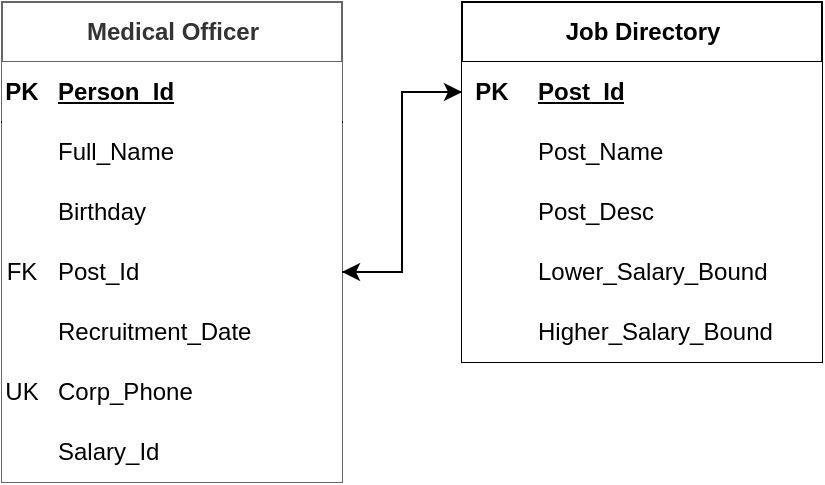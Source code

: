 <mxfile version="22.0.8" type="github">
  <diagram name="Страница — 1" id="zKT96YWZ9PQ_qWa-ZhKY">
    <mxGraphModel dx="481" dy="295" grid="1" gridSize="10" guides="1" tooltips="1" connect="1" arrows="1" fold="1" page="1" pageScale="1" pageWidth="827" pageHeight="1169" math="0" shadow="0">
      <root>
        <mxCell id="0" />
        <mxCell id="1" parent="0" />
        <mxCell id="txozZoUYV2aXUl3buHgu-1" value="Medical Officer" style="shape=table;startSize=30;container=1;collapsible=1;childLayout=tableLayout;fixedRows=1;rowLines=0;fontStyle=1;align=center;resizeLast=1;html=1;fillColor=#ffffff;strokeColor=#666666;fontColor=#333333;" vertex="1" parent="1">
          <mxGeometry x="300" y="270" width="170" height="240" as="geometry" />
        </mxCell>
        <mxCell id="txozZoUYV2aXUl3buHgu-2" value="" style="shape=tableRow;horizontal=0;startSize=0;swimlaneHead=0;swimlaneBody=0;fillColor=none;collapsible=0;dropTarget=0;points=[[0,0.5],[1,0.5]];portConstraint=eastwest;top=0;left=0;right=0;bottom=1;" vertex="1" parent="txozZoUYV2aXUl3buHgu-1">
          <mxGeometry y="30" width="170" height="30" as="geometry" />
        </mxCell>
        <mxCell id="txozZoUYV2aXUl3buHgu-3" value="PK" style="shape=partialRectangle;connectable=0;top=0;left=0;bottom=0;right=0;fontStyle=1;overflow=hidden;whiteSpace=wrap;html=1;" vertex="1" parent="txozZoUYV2aXUl3buHgu-2">
          <mxGeometry width="20" height="30" as="geometry">
            <mxRectangle width="20" height="30" as="alternateBounds" />
          </mxGeometry>
        </mxCell>
        <mxCell id="txozZoUYV2aXUl3buHgu-4" value="Person_Id" style="shape=partialRectangle;connectable=0;top=0;left=0;bottom=0;right=0;align=left;spacingLeft=6;fontStyle=5;overflow=hidden;whiteSpace=wrap;html=1;strokeWidth=4;perimeterSpacing=2;" vertex="1" parent="txozZoUYV2aXUl3buHgu-2">
          <mxGeometry x="20" width="150" height="30" as="geometry">
            <mxRectangle width="150" height="30" as="alternateBounds" />
          </mxGeometry>
        </mxCell>
        <mxCell id="txozZoUYV2aXUl3buHgu-5" value="" style="shape=tableRow;horizontal=0;startSize=0;swimlaneHead=0;swimlaneBody=0;fillColor=none;collapsible=0;dropTarget=0;points=[[0,0.5],[1,0.5]];portConstraint=eastwest;top=0;left=0;right=0;bottom=0;" vertex="1" parent="txozZoUYV2aXUl3buHgu-1">
          <mxGeometry y="60" width="170" height="30" as="geometry" />
        </mxCell>
        <mxCell id="txozZoUYV2aXUl3buHgu-6" value="" style="shape=partialRectangle;connectable=0;top=0;left=0;bottom=0;right=0;editable=1;overflow=hidden;whiteSpace=wrap;html=1;" vertex="1" parent="txozZoUYV2aXUl3buHgu-5">
          <mxGeometry width="20" height="30" as="geometry">
            <mxRectangle width="20" height="30" as="alternateBounds" />
          </mxGeometry>
        </mxCell>
        <mxCell id="txozZoUYV2aXUl3buHgu-7" value="Full_Name" style="shape=partialRectangle;connectable=0;top=0;left=0;bottom=0;right=0;align=left;spacingLeft=6;overflow=hidden;whiteSpace=wrap;html=1;" vertex="1" parent="txozZoUYV2aXUl3buHgu-5">
          <mxGeometry x="20" width="150" height="30" as="geometry">
            <mxRectangle width="150" height="30" as="alternateBounds" />
          </mxGeometry>
        </mxCell>
        <mxCell id="txozZoUYV2aXUl3buHgu-8" value="" style="shape=tableRow;horizontal=0;startSize=0;swimlaneHead=0;swimlaneBody=0;fillColor=none;collapsible=0;dropTarget=0;points=[[0,0.5],[1,0.5]];portConstraint=eastwest;top=0;left=0;right=0;bottom=0;" vertex="1" parent="txozZoUYV2aXUl3buHgu-1">
          <mxGeometry y="90" width="170" height="30" as="geometry" />
        </mxCell>
        <mxCell id="txozZoUYV2aXUl3buHgu-9" value="" style="shape=partialRectangle;connectable=0;top=0;left=0;bottom=0;right=0;editable=1;overflow=hidden;whiteSpace=wrap;html=1;" vertex="1" parent="txozZoUYV2aXUl3buHgu-8">
          <mxGeometry width="20" height="30" as="geometry">
            <mxRectangle width="20" height="30" as="alternateBounds" />
          </mxGeometry>
        </mxCell>
        <mxCell id="txozZoUYV2aXUl3buHgu-10" value="Birthday" style="shape=partialRectangle;connectable=0;top=0;left=0;bottom=0;right=0;align=left;spacingLeft=6;overflow=hidden;whiteSpace=wrap;html=1;" vertex="1" parent="txozZoUYV2aXUl3buHgu-8">
          <mxGeometry x="20" width="150" height="30" as="geometry">
            <mxRectangle width="150" height="30" as="alternateBounds" />
          </mxGeometry>
        </mxCell>
        <mxCell id="txozZoUYV2aXUl3buHgu-11" value="" style="shape=tableRow;horizontal=0;startSize=0;swimlaneHead=0;swimlaneBody=0;fillColor=none;collapsible=0;dropTarget=0;points=[[0,0.5],[1,0.5]];portConstraint=eastwest;top=0;left=0;right=0;bottom=0;strokeColor=#000000;" vertex="1" parent="txozZoUYV2aXUl3buHgu-1">
          <mxGeometry y="120" width="170" height="30" as="geometry" />
        </mxCell>
        <mxCell id="txozZoUYV2aXUl3buHgu-12" value="FK" style="shape=partialRectangle;connectable=0;top=0;left=0;bottom=0;right=0;editable=1;overflow=hidden;whiteSpace=wrap;html=1;" vertex="1" parent="txozZoUYV2aXUl3buHgu-11">
          <mxGeometry width="20" height="30" as="geometry">
            <mxRectangle width="20" height="30" as="alternateBounds" />
          </mxGeometry>
        </mxCell>
        <mxCell id="txozZoUYV2aXUl3buHgu-13" value="Post_Id" style="shape=partialRectangle;connectable=0;top=0;left=0;bottom=0;right=0;align=left;spacingLeft=6;overflow=hidden;whiteSpace=wrap;html=1;" vertex="1" parent="txozZoUYV2aXUl3buHgu-11">
          <mxGeometry x="20" width="150" height="30" as="geometry">
            <mxRectangle width="150" height="30" as="alternateBounds" />
          </mxGeometry>
        </mxCell>
        <mxCell id="txozZoUYV2aXUl3buHgu-18" style="shape=tableRow;horizontal=0;startSize=0;swimlaneHead=0;swimlaneBody=0;fillColor=none;collapsible=0;dropTarget=0;points=[[0,0.5],[1,0.5]];portConstraint=eastwest;top=0;left=0;right=0;bottom=0;strokeColor=#000000;" vertex="1" parent="txozZoUYV2aXUl3buHgu-1">
          <mxGeometry y="150" width="170" height="30" as="geometry" />
        </mxCell>
        <mxCell id="txozZoUYV2aXUl3buHgu-19" style="shape=partialRectangle;connectable=0;top=0;left=0;bottom=0;right=0;editable=1;overflow=hidden;whiteSpace=wrap;html=1;" vertex="1" parent="txozZoUYV2aXUl3buHgu-18">
          <mxGeometry width="20" height="30" as="geometry">
            <mxRectangle width="20" height="30" as="alternateBounds" />
          </mxGeometry>
        </mxCell>
        <mxCell id="txozZoUYV2aXUl3buHgu-20" value="Recruitment_Date" style="shape=partialRectangle;connectable=0;top=0;left=0;bottom=0;right=0;align=left;spacingLeft=6;overflow=hidden;whiteSpace=wrap;html=1;" vertex="1" parent="txozZoUYV2aXUl3buHgu-18">
          <mxGeometry x="20" width="150" height="30" as="geometry">
            <mxRectangle width="150" height="30" as="alternateBounds" />
          </mxGeometry>
        </mxCell>
        <mxCell id="txozZoUYV2aXUl3buHgu-21" style="shape=tableRow;horizontal=0;startSize=0;swimlaneHead=0;swimlaneBody=0;fillColor=none;collapsible=0;dropTarget=0;points=[[0,0.5],[1,0.5]];portConstraint=eastwest;top=0;left=0;right=0;bottom=0;strokeColor=#000000;" vertex="1" parent="txozZoUYV2aXUl3buHgu-1">
          <mxGeometry y="180" width="170" height="30" as="geometry" />
        </mxCell>
        <mxCell id="txozZoUYV2aXUl3buHgu-22" value="UK" style="shape=partialRectangle;connectable=0;top=0;left=0;bottom=0;right=0;editable=1;overflow=hidden;whiteSpace=wrap;html=1;" vertex="1" parent="txozZoUYV2aXUl3buHgu-21">
          <mxGeometry width="20" height="30" as="geometry">
            <mxRectangle width="20" height="30" as="alternateBounds" />
          </mxGeometry>
        </mxCell>
        <mxCell id="txozZoUYV2aXUl3buHgu-23" value="Corp_Phone" style="shape=partialRectangle;connectable=0;top=0;left=0;bottom=0;right=0;align=left;spacingLeft=6;overflow=hidden;whiteSpace=wrap;html=1;" vertex="1" parent="txozZoUYV2aXUl3buHgu-21">
          <mxGeometry x="20" width="150" height="30" as="geometry">
            <mxRectangle width="150" height="30" as="alternateBounds" />
          </mxGeometry>
        </mxCell>
        <mxCell id="txozZoUYV2aXUl3buHgu-24" style="shape=tableRow;horizontal=0;startSize=0;swimlaneHead=0;swimlaneBody=0;fillColor=none;collapsible=0;dropTarget=0;points=[[0,0.5],[1,0.5]];portConstraint=eastwest;top=0;left=0;right=0;bottom=0;strokeColor=#000000;" vertex="1" parent="txozZoUYV2aXUl3buHgu-1">
          <mxGeometry y="210" width="170" height="30" as="geometry" />
        </mxCell>
        <mxCell id="txozZoUYV2aXUl3buHgu-25" style="shape=partialRectangle;connectable=0;top=0;left=0;bottom=0;right=0;editable=1;overflow=hidden;whiteSpace=wrap;html=1;" vertex="1" parent="txozZoUYV2aXUl3buHgu-24">
          <mxGeometry width="20" height="30" as="geometry">
            <mxRectangle width="20" height="30" as="alternateBounds" />
          </mxGeometry>
        </mxCell>
        <mxCell id="txozZoUYV2aXUl3buHgu-26" value="Salary_Id" style="shape=partialRectangle;connectable=0;top=0;left=0;bottom=0;right=0;align=left;spacingLeft=6;overflow=hidden;whiteSpace=wrap;html=1;" vertex="1" parent="txozZoUYV2aXUl3buHgu-24">
          <mxGeometry x="20" width="150" height="30" as="geometry">
            <mxRectangle width="150" height="30" as="alternateBounds" />
          </mxGeometry>
        </mxCell>
        <mxCell id="txozZoUYV2aXUl3buHgu-30" value="Job Directory" style="shape=table;startSize=30;container=1;collapsible=1;childLayout=tableLayout;fixedRows=1;rowLines=0;fontStyle=1;align=center;resizeLast=1;html=1;" vertex="1" parent="1">
          <mxGeometry x="530" y="270" width="180" height="180" as="geometry" />
        </mxCell>
        <mxCell id="txozZoUYV2aXUl3buHgu-31" value="" style="shape=tableRow;horizontal=0;startSize=0;swimlaneHead=0;swimlaneBody=0;fillColor=none;collapsible=0;dropTarget=0;points=[[0,0.5],[1,0.5]];portConstraint=eastwest;top=0;left=0;right=0;bottom=1;" vertex="1" parent="txozZoUYV2aXUl3buHgu-30">
          <mxGeometry y="30" width="180" height="30" as="geometry" />
        </mxCell>
        <mxCell id="txozZoUYV2aXUl3buHgu-32" value="PK" style="shape=partialRectangle;connectable=0;top=0;left=0;bottom=0;right=0;fontStyle=1;overflow=hidden;whiteSpace=wrap;html=1;" vertex="1" parent="txozZoUYV2aXUl3buHgu-31">
          <mxGeometry width="30" height="30" as="geometry">
            <mxRectangle width="30" height="30" as="alternateBounds" />
          </mxGeometry>
        </mxCell>
        <mxCell id="txozZoUYV2aXUl3buHgu-33" value="Post_Id" style="shape=partialRectangle;connectable=0;top=0;left=0;bottom=0;right=0;align=left;spacingLeft=6;fontStyle=5;overflow=hidden;whiteSpace=wrap;html=1;" vertex="1" parent="txozZoUYV2aXUl3buHgu-31">
          <mxGeometry x="30" width="150" height="30" as="geometry">
            <mxRectangle width="150" height="30" as="alternateBounds" />
          </mxGeometry>
        </mxCell>
        <mxCell id="txozZoUYV2aXUl3buHgu-34" value="" style="shape=tableRow;horizontal=0;startSize=0;swimlaneHead=0;swimlaneBody=0;fillColor=none;collapsible=0;dropTarget=0;points=[[0,0.5],[1,0.5]];portConstraint=eastwest;top=0;left=0;right=0;bottom=0;" vertex="1" parent="txozZoUYV2aXUl3buHgu-30">
          <mxGeometry y="60" width="180" height="30" as="geometry" />
        </mxCell>
        <mxCell id="txozZoUYV2aXUl3buHgu-35" value="" style="shape=partialRectangle;connectable=0;top=0;left=0;bottom=0;right=0;editable=1;overflow=hidden;whiteSpace=wrap;html=1;" vertex="1" parent="txozZoUYV2aXUl3buHgu-34">
          <mxGeometry width="30" height="30" as="geometry">
            <mxRectangle width="30" height="30" as="alternateBounds" />
          </mxGeometry>
        </mxCell>
        <mxCell id="txozZoUYV2aXUl3buHgu-36" value="Post_Name" style="shape=partialRectangle;connectable=0;top=0;left=0;bottom=0;right=0;align=left;spacingLeft=6;overflow=hidden;whiteSpace=wrap;html=1;" vertex="1" parent="txozZoUYV2aXUl3buHgu-34">
          <mxGeometry x="30" width="150" height="30" as="geometry">
            <mxRectangle width="150" height="30" as="alternateBounds" />
          </mxGeometry>
        </mxCell>
        <mxCell id="txozZoUYV2aXUl3buHgu-37" value="" style="shape=tableRow;horizontal=0;startSize=0;swimlaneHead=0;swimlaneBody=0;fillColor=none;collapsible=0;dropTarget=0;points=[[0,0.5],[1,0.5]];portConstraint=eastwest;top=0;left=0;right=0;bottom=0;" vertex="1" parent="txozZoUYV2aXUl3buHgu-30">
          <mxGeometry y="90" width="180" height="30" as="geometry" />
        </mxCell>
        <mxCell id="txozZoUYV2aXUl3buHgu-38" value="" style="shape=partialRectangle;connectable=0;top=0;left=0;bottom=0;right=0;editable=1;overflow=hidden;whiteSpace=wrap;html=1;" vertex="1" parent="txozZoUYV2aXUl3buHgu-37">
          <mxGeometry width="30" height="30" as="geometry">
            <mxRectangle width="30" height="30" as="alternateBounds" />
          </mxGeometry>
        </mxCell>
        <mxCell id="txozZoUYV2aXUl3buHgu-39" value="Post_Desc" style="shape=partialRectangle;connectable=0;top=0;left=0;bottom=0;right=0;align=left;spacingLeft=6;overflow=hidden;whiteSpace=wrap;html=1;" vertex="1" parent="txozZoUYV2aXUl3buHgu-37">
          <mxGeometry x="30" width="150" height="30" as="geometry">
            <mxRectangle width="150" height="30" as="alternateBounds" />
          </mxGeometry>
        </mxCell>
        <mxCell id="txozZoUYV2aXUl3buHgu-40" value="" style="shape=tableRow;horizontal=0;startSize=0;swimlaneHead=0;swimlaneBody=0;fillColor=none;collapsible=0;dropTarget=0;points=[[0,0.5],[1,0.5]];portConstraint=eastwest;top=0;left=0;right=0;bottom=0;" vertex="1" parent="txozZoUYV2aXUl3buHgu-30">
          <mxGeometry y="120" width="180" height="30" as="geometry" />
        </mxCell>
        <mxCell id="txozZoUYV2aXUl3buHgu-41" value="" style="shape=partialRectangle;connectable=0;top=0;left=0;bottom=0;right=0;editable=1;overflow=hidden;whiteSpace=wrap;html=1;" vertex="1" parent="txozZoUYV2aXUl3buHgu-40">
          <mxGeometry width="30" height="30" as="geometry">
            <mxRectangle width="30" height="30" as="alternateBounds" />
          </mxGeometry>
        </mxCell>
        <mxCell id="txozZoUYV2aXUl3buHgu-42" value="Lower_Salary_Bound" style="shape=partialRectangle;connectable=0;top=0;left=0;bottom=0;right=0;align=left;spacingLeft=6;overflow=hidden;whiteSpace=wrap;html=1;" vertex="1" parent="txozZoUYV2aXUl3buHgu-40">
          <mxGeometry x="30" width="150" height="30" as="geometry">
            <mxRectangle width="150" height="30" as="alternateBounds" />
          </mxGeometry>
        </mxCell>
        <mxCell id="txozZoUYV2aXUl3buHgu-45" style="shape=tableRow;horizontal=0;startSize=0;swimlaneHead=0;swimlaneBody=0;fillColor=none;collapsible=0;dropTarget=0;points=[[0,0.5],[1,0.5]];portConstraint=eastwest;top=0;left=0;right=0;bottom=0;" vertex="1" parent="txozZoUYV2aXUl3buHgu-30">
          <mxGeometry y="150" width="180" height="30" as="geometry" />
        </mxCell>
        <mxCell id="txozZoUYV2aXUl3buHgu-46" style="shape=partialRectangle;connectable=0;top=0;left=0;bottom=0;right=0;editable=1;overflow=hidden;whiteSpace=wrap;html=1;" vertex="1" parent="txozZoUYV2aXUl3buHgu-45">
          <mxGeometry width="30" height="30" as="geometry">
            <mxRectangle width="30" height="30" as="alternateBounds" />
          </mxGeometry>
        </mxCell>
        <mxCell id="txozZoUYV2aXUl3buHgu-47" value="Higher_Salary_Bound" style="shape=partialRectangle;connectable=0;top=0;left=0;bottom=0;right=0;align=left;spacingLeft=6;overflow=hidden;whiteSpace=wrap;html=1;" vertex="1" parent="txozZoUYV2aXUl3buHgu-45">
          <mxGeometry x="30" width="150" height="30" as="geometry">
            <mxRectangle width="150" height="30" as="alternateBounds" />
          </mxGeometry>
        </mxCell>
        <mxCell id="txozZoUYV2aXUl3buHgu-43" style="edgeStyle=orthogonalEdgeStyle;rounded=0;orthogonalLoop=1;jettySize=auto;html=1;" edge="1" parent="1" source="txozZoUYV2aXUl3buHgu-31" target="txozZoUYV2aXUl3buHgu-11">
          <mxGeometry relative="1" as="geometry" />
        </mxCell>
        <mxCell id="txozZoUYV2aXUl3buHgu-44" style="edgeStyle=orthogonalEdgeStyle;rounded=0;orthogonalLoop=1;jettySize=auto;html=1;" edge="1" parent="1" source="txozZoUYV2aXUl3buHgu-11" target="txozZoUYV2aXUl3buHgu-31">
          <mxGeometry relative="1" as="geometry" />
        </mxCell>
      </root>
    </mxGraphModel>
  </diagram>
</mxfile>
